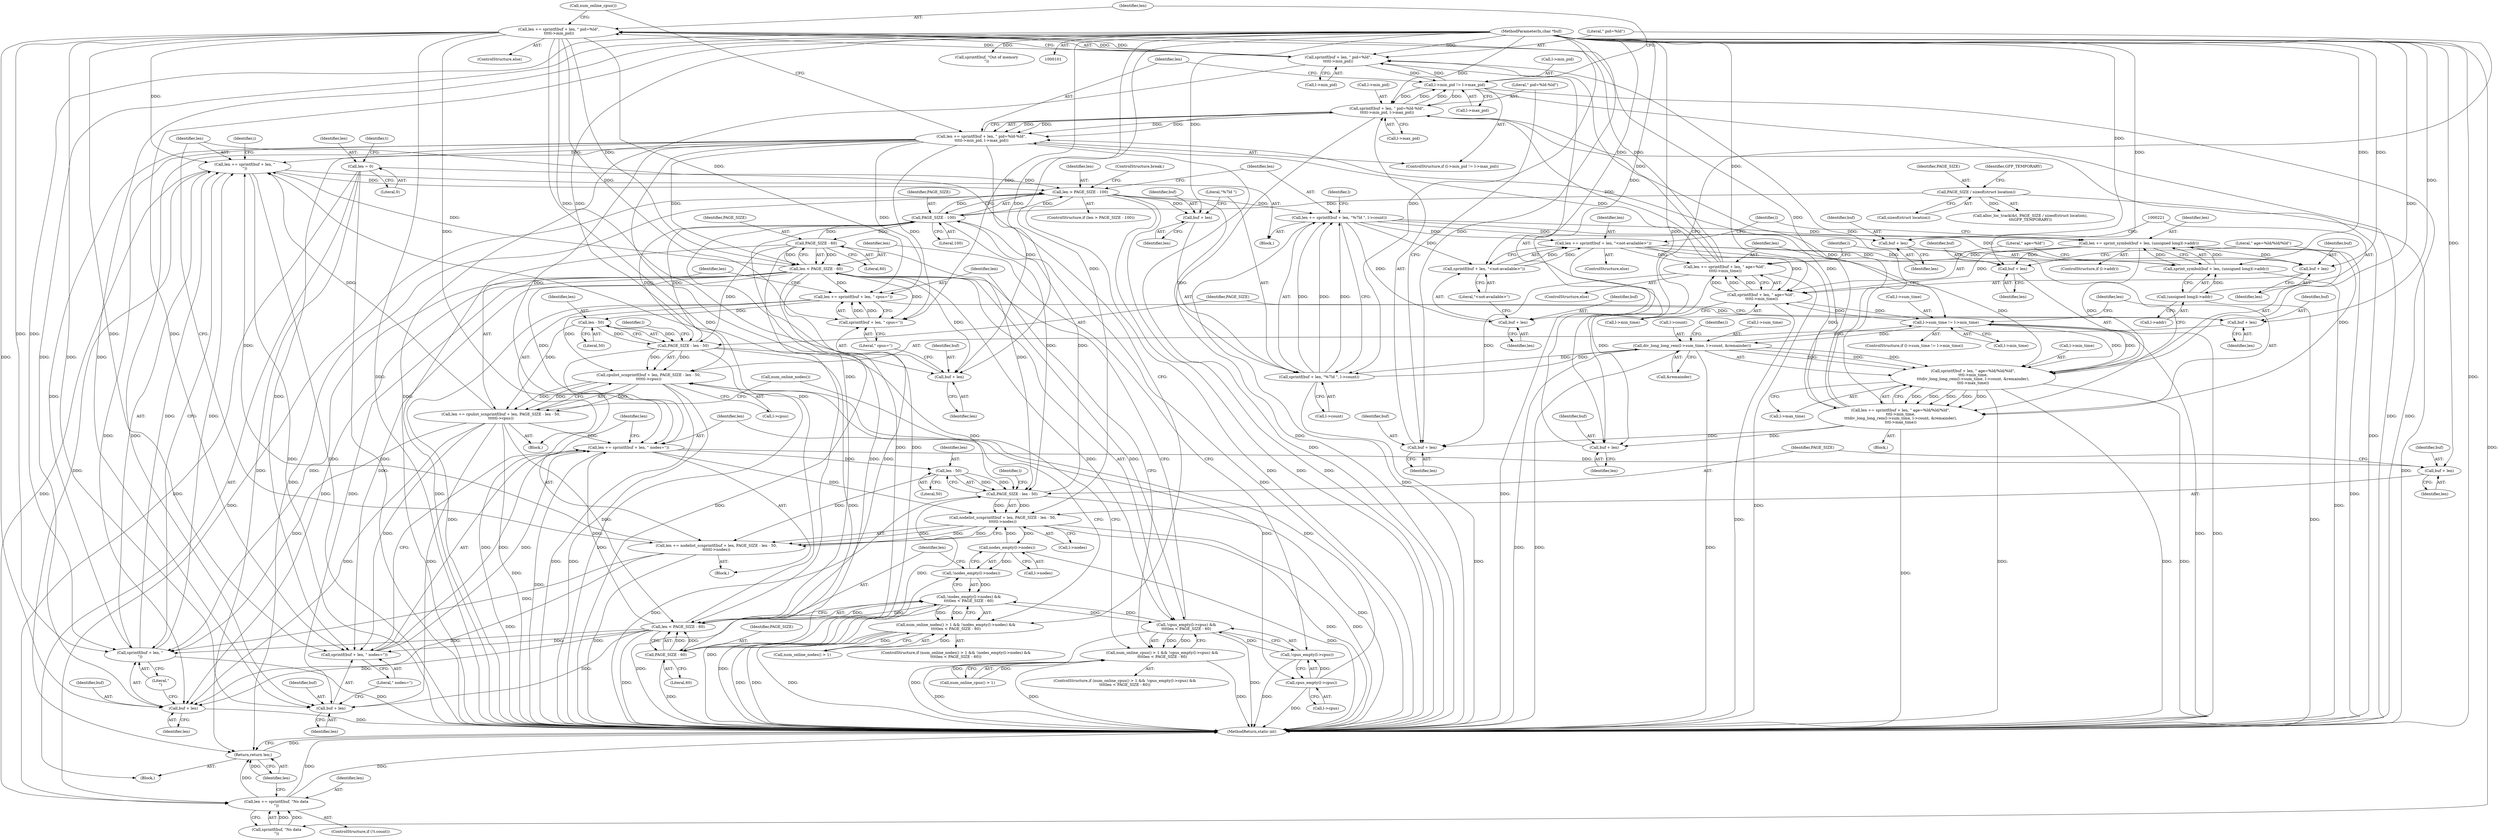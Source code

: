 digraph "0_linux_f8bd2258e2d520dff28c855658bd24bdafb5102d_9@API" {
"1000298" [label="(Call,len += sprintf(buf + len, \" pid=%ld\",\n\t\t\t\tl->min_pid))"];
"1000300" [label="(Call,sprintf(buf + len, \" pid=%ld\",\n\t\t\t\tl->min_pid))"];
"1000103" [label="(MethodParameterIn,char *buf)"];
"1000266" [label="(Call,len += sprintf(buf + len, \" age=%ld\",\n \t\t\t\tl->min_time))"];
"1000268" [label="(Call,sprintf(buf + len, \" age=%ld\",\n \t\t\t\tl->min_time))"];
"1000226" [label="(Call,len += sprintf(buf + len, \"<not-available>\"))"];
"1000228" [label="(Call,sprintf(buf + len, \"<not-available>\"))"];
"1000200" [label="(Call,len += sprintf(buf + len, \"%7ld \", l->count))"];
"1000202" [label="(Call,sprintf(buf + len, \"%7ld \", l->count))"];
"1000194" [label="(Call,len > PAGE_SIZE - 100)"];
"1000107" [label="(Call,len = 0)"];
"1000384" [label="(Call,len += sprintf(buf + len, \"\n\"))"];
"1000386" [label="(Call,sprintf(buf + len, \"\n\"))"];
"1000332" [label="(Call,len += cpulist_scnprintf(buf + len, PAGE_SIZE - len - 50,\n\t\t\t\t\tl->cpus))"];
"1000334" [label="(Call,cpulist_scnprintf(buf + len, PAGE_SIZE - len - 50,\n\t\t\t\t\tl->cpus))"];
"1000325" [label="(Call,len += sprintf(buf + len, \" cpus=\"))"];
"1000327" [label="(Call,sprintf(buf + len, \" cpus=\"))"];
"1000284" [label="(Call,len += sprintf(buf + len, \" pid=%ld-%ld\",\n\t\t\t\tl->min_pid, l->max_pid))"];
"1000286" [label="(Call,sprintf(buf + len, \" pid=%ld-%ld\",\n\t\t\t\tl->min_pid, l->max_pid))"];
"1000243" [label="(Call,len += sprintf(buf + len, \" age=%ld/%ld/%ld\",\n\t\t\tl->min_time,\n\t\t\tdiv_long_long_rem(l->sum_time, l->count, &remainder),\n\t\t\tl->max_time))"];
"1000245" [label="(Call,sprintf(buf + len, \" age=%ld/%ld/%ld\",\n\t\t\tl->min_time,\n\t\t\tdiv_long_long_rem(l->sum_time, l->count, &remainder),\n\t\t\tl->max_time))"];
"1000214" [label="(Call,len += sprint_symbol(buf + len, (unsigned long)l->addr))"];
"1000216" [label="(Call,sprint_symbol(buf + len, (unsigned long)l->addr))"];
"1000220" [label="(Call,(unsigned long)l->addr)"];
"1000234" [label="(Call,l->sum_time != l->min_time)"];
"1000253" [label="(Call,div_long_long_rem(l->sum_time, l->count, &remainder))"];
"1000277" [label="(Call,l->min_pid != l->max_pid)"];
"1000298" [label="(Call,len += sprintf(buf + len, \" pid=%ld\",\n\t\t\t\tl->min_pid))"];
"1000319" [label="(Call,len < PAGE_SIZE - 60)"];
"1000321" [label="(Call,PAGE_SIZE - 60)"];
"1000196" [label="(Call,PAGE_SIZE - 100)"];
"1000338" [label="(Call,PAGE_SIZE - len - 50)"];
"1000340" [label="(Call,len - 50)"];
"1000376" [label="(Call,PAGE_SIZE - len - 50)"];
"1000359" [label="(Call,PAGE_SIZE - 60)"];
"1000378" [label="(Call,len - 50)"];
"1000363" [label="(Call,len += sprintf(buf + len, \" nodes=\"))"];
"1000365" [label="(Call,sprintf(buf + len, \" nodes=\"))"];
"1000357" [label="(Call,len < PAGE_SIZE - 60)"];
"1000120" [label="(Call,PAGE_SIZE / sizeof(struct location))"];
"1000315" [label="(Call,cpus_empty(l->cpus))"];
"1000370" [label="(Call,len += nodelist_scnprintf(buf + len, PAGE_SIZE - len - 50,\n\t\t\t\t\tl->nodes))"];
"1000372" [label="(Call,nodelist_scnprintf(buf + len, PAGE_SIZE - len - 50,\n\t\t\t\t\tl->nodes))"];
"1000353" [label="(Call,nodes_empty(l->nodes))"];
"1000313" [label="(Call,!cpus_empty(l->cpus) &&\n\t\t\t\tlen < PAGE_SIZE - 60)"];
"1000309" [label="(Call,num_online_cpus() > 1 && !cpus_empty(l->cpus) &&\n\t\t\t\tlen < PAGE_SIZE - 60)"];
"1000351" [label="(Call,!nodes_empty(l->nodes) &&\n\t\t\t\tlen < PAGE_SIZE - 60)"];
"1000347" [label="(Call,num_online_nodes() > 1 && !nodes_empty(l->nodes) &&\n\t\t\t\tlen < PAGE_SIZE - 60)"];
"1000314" [label="(Call,!cpus_empty(l->cpus))"];
"1000352" [label="(Call,!nodes_empty(l->nodes))"];
"1000328" [label="(Call,buf + len)"];
"1000366" [label="(Call,buf + len)"];
"1000387" [label="(Call,buf + len)"];
"1000287" [label="(Call,buf + len)"];
"1000301" [label="(Call,buf + len)"];
"1000246" [label="(Call,buf + len)"];
"1000269" [label="(Call,buf + len)"];
"1000217" [label="(Call,buf + len)"];
"1000229" [label="(Call,buf + len)"];
"1000203" [label="(Call,buf + len)"];
"1000399" [label="(Call,len += sprintf(buf, \"No data\n\"))"];
"1000404" [label="(Return,return len;)"];
"1000373" [label="(Call,buf + len)"];
"1000335" [label="(Call,buf + len)"];
"1000404" [label="(Return,return len;)"];
"1000246" [label="(Call,buf + len)"];
"1000334" [label="(Call,cpulist_scnprintf(buf + len, PAGE_SIZE - len - 50,\n\t\t\t\t\tl->cpus))"];
"1000244" [label="(Identifier,len)"];
"1000249" [label="(Literal,\" age=%ld/%ld/%ld\")"];
"1000195" [label="(Identifier,len)"];
"1000228" [label="(Call,sprintf(buf + len, \"<not-available>\"))"];
"1000281" [label="(Call,l->max_pid)"];
"1000272" [label="(Literal,\" age=%ld\")"];
"1000381" [label="(Call,l->nodes)"];
"1000354" [label="(Call,l->nodes)"];
"1000363" [label="(Call,len += sprintf(buf + len, \" nodes=\"))"];
"1000105" [label="(Block,)"];
"1000314" [label="(Call,!cpus_empty(l->cpus))"];
"1000330" [label="(Identifier,len)"];
"1000103" [label="(MethodParameterIn,char *buf)"];
"1000235" [label="(Call,l->sum_time)"];
"1000386" [label="(Call,sprintf(buf + len, \"\n\"))"];
"1000267" [label="(Identifier,len)"];
"1000300" [label="(Call,sprintf(buf + len, \" pid=%ld\",\n\t\t\t\tl->min_pid))"];
"1000266" [label="(Call,len += sprintf(buf + len, \" age=%ld\",\n \t\t\t\tl->min_time))"];
"1000216" [label="(Call,sprint_symbol(buf + len, (unsigned long)l->addr))"];
"1000257" [label="(Call,l->count)"];
"1000351" [label="(Call,!nodes_empty(l->nodes) &&\n\t\t\t\tlen < PAGE_SIZE - 60)"];
"1000370" [label="(Call,len += nodelist_scnprintf(buf + len, PAGE_SIZE - len - 50,\n\t\t\t\t\tl->nodes))"];
"1000331" [label="(Literal,\" cpus=\")"];
"1000198" [label="(Literal,100)"];
"1000378" [label="(Call,len - 50)"];
"1000297" [label="(ControlStructure,else)"];
"1000394" [label="(ControlStructure,if (!t.count))"];
"1000340" [label="(Call,len - 50)"];
"1000342" [label="(Literal,50)"];
"1000276" [label="(ControlStructure,if (l->min_pid != l->max_pid))"];
"1000193" [label="(ControlStructure,if (len > PAGE_SIZE - 100))"];
"1000364" [label="(Identifier,len)"];
"1000368" [label="(Identifier,len)"];
"1000241" [label="(Block,)"];
"1000212" [label="(Identifier,l)"];
"1000328" [label="(Call,buf + len)"];
"1000236" [label="(Identifier,l)"];
"1000217" [label="(Call,buf + len)"];
"1000277" [label="(Call,l->min_pid != l->max_pid)"];
"1000335" [label="(Call,buf + len)"];
"1000121" [label="(Identifier,PAGE_SIZE)"];
"1000302" [label="(Identifier,buf)"];
"1000182" [label="(Identifier,i)"];
"1000385" [label="(Identifier,len)"];
"1000194" [label="(Call,len > PAGE_SIZE - 100)"];
"1000210" [label="(ControlStructure,if (l->addr))"];
"1000400" [label="(Identifier,len)"];
"1000226" [label="(Call,len += sprintf(buf + len, \"<not-available>\"))"];
"1000320" [label="(Identifier,len)"];
"1000344" [label="(Identifier,l)"];
"1000183" [label="(Block,)"];
"1000108" [label="(Identifier,len)"];
"1000265" [label="(ControlStructure,else)"];
"1000405" [label="(Identifier,len)"];
"1000375" [label="(Identifier,len)"];
"1000325" [label="(Call,len += sprintf(buf + len, \" cpus=\"))"];
"1000203" [label="(Call,buf + len)"];
"1000346" [label="(ControlStructure,if (num_online_nodes() > 1 && !nodes_empty(l->nodes) &&\n\t\t\t\tlen < PAGE_SIZE - 60))"];
"1000284" [label="(Call,len += sprintf(buf + len, \" pid=%ld-%ld\",\n\t\t\t\tl->min_pid, l->max_pid))"];
"1000233" [label="(ControlStructure,if (l->sum_time != l->min_time))"];
"1000219" [label="(Identifier,len)"];
"1000232" [label="(Literal,\"<not-available>\")"];
"1000222" [label="(Call,l->addr)"];
"1000260" [label="(Call,&remainder)"];
"1000229" [label="(Call,buf + len)"];
"1000366" [label="(Call,buf + len)"];
"1000298" [label="(Call,len += sprintf(buf + len, \" pid=%ld\",\n\t\t\t\tl->min_pid))"];
"1000220" [label="(Call,(unsigned long)l->addr)"];
"1000376" [label="(Call,PAGE_SIZE - len - 50)"];
"1000305" [label="(Call,l->min_pid)"];
"1000207" [label="(Call,l->count)"];
"1000126" [label="(Call,sprintf(buf, \"Out of memory\n\"))"];
"1000324" [label="(Block,)"];
"1000199" [label="(ControlStructure,break;)"];
"1000238" [label="(Call,l->min_time)"];
"1000263" [label="(Identifier,l)"];
"1000341" [label="(Identifier,len)"];
"1000303" [label="(Identifier,len)"];
"1000214" [label="(Call,len += sprint_symbol(buf + len, (unsigned long)l->addr))"];
"1000204" [label="(Identifier,buf)"];
"1000285" [label="(Identifier,len)"];
"1000234" [label="(Call,l->sum_time != l->min_time)"];
"1000269" [label="(Call,buf + len)"];
"1000352" [label="(Call,!nodes_empty(l->nodes))"];
"1000279" [label="(Identifier,l)"];
"1000250" [label="(Call,l->min_time)"];
"1000262" [label="(Call,l->max_time)"];
"1000327" [label="(Call,sprintf(buf + len, \" cpus=\"))"];
"1000365" [label="(Call,sprintf(buf + len, \" nodes=\"))"];
"1000337" [label="(Identifier,len)"];
"1000336" [label="(Identifier,buf)"];
"1000373" [label="(Call,buf + len)"];
"1000117" [label="(Call,alloc_loc_track(&t, PAGE_SIZE / sizeof(struct location),\n\t\t\tGFP_TEMPORARY))"];
"1000205" [label="(Identifier,len)"];
"1000268" [label="(Call,sprintf(buf + len, \" age=%ld\",\n \t\t\t\tl->min_time))"];
"1000323" [label="(Literal,60)"];
"1000315" [label="(Call,cpus_empty(l->cpus))"];
"1000353" [label="(Call,nodes_empty(l->nodes))"];
"1000387" [label="(Call,buf + len)"];
"1000253" [label="(Call,div_long_long_rem(l->sum_time, l->count, &remainder))"];
"1000374" [label="(Identifier,buf)"];
"1000270" [label="(Identifier,buf)"];
"1000308" [label="(ControlStructure,if (num_online_cpus() > 1 && !cpus_empty(l->cpus) &&\n\t\t\t\tlen < PAGE_SIZE - 60))"];
"1000113" [label="(Identifier,t)"];
"1000206" [label="(Literal,\"%7ld \")"];
"1000254" [label="(Call,l->sum_time)"];
"1000311" [label="(Call,num_online_cpus())"];
"1000347" [label="(Call,num_online_nodes() > 1 && !nodes_empty(l->nodes) &&\n\t\t\t\tlen < PAGE_SIZE - 60)"];
"1000349" [label="(Call,num_online_nodes())"];
"1000357" [label="(Call,len < PAGE_SIZE - 60)"];
"1000310" [label="(Call,num_online_cpus() > 1)"];
"1000382" [label="(Identifier,l)"];
"1000107" [label="(Call,len = 0)"];
"1000309" [label="(Call,num_online_cpus() > 1 && !cpus_empty(l->cpus) &&\n\t\t\t\tlen < PAGE_SIZE - 60)"];
"1000202" [label="(Call,sprintf(buf + len, \"%7ld \", l->count))"];
"1000287" [label="(Call,buf + len)"];
"1000197" [label="(Identifier,PAGE_SIZE)"];
"1000339" [label="(Identifier,PAGE_SIZE)"];
"1000371" [label="(Identifier,len)"];
"1000367" [label="(Identifier,buf)"];
"1000122" [label="(Call,sizeof(struct location))"];
"1000326" [label="(Identifier,len)"];
"1000196" [label="(Call,PAGE_SIZE - 100)"];
"1000225" [label="(ControlStructure,else)"];
"1000304" [label="(Literal,\" pid=%ld\")"];
"1000333" [label="(Identifier,len)"];
"1000329" [label="(Identifier,buf)"];
"1000231" [label="(Identifier,len)"];
"1000248" [label="(Identifier,len)"];
"1000360" [label="(Identifier,PAGE_SIZE)"];
"1000390" [label="(Literal,\"\n\")"];
"1000286" [label="(Call,sprintf(buf + len, \" pid=%ld-%ld\",\n\t\t\t\tl->min_pid, l->max_pid))"];
"1000289" [label="(Identifier,len)"];
"1000380" [label="(Literal,50)"];
"1000243" [label="(Call,len += sprintf(buf + len, \" age=%ld/%ld/%ld\",\n\t\t\tl->min_time,\n\t\t\tdiv_long_long_rem(l->sum_time, l->count, &remainder),\n\t\t\tl->max_time))"];
"1000338" [label="(Call,PAGE_SIZE - len - 50)"];
"1000299" [label="(Identifier,len)"];
"1000291" [label="(Call,l->min_pid)"];
"1000361" [label="(Literal,60)"];
"1000109" [label="(Literal,0)"];
"1000399" [label="(Call,len += sprintf(buf, \"No data\n\"))"];
"1000372" [label="(Call,nodelist_scnprintf(buf + len, PAGE_SIZE - len - 50,\n\t\t\t\t\tl->nodes))"];
"1000124" [label="(Identifier,GFP_TEMPORARY)"];
"1000384" [label="(Call,len += sprintf(buf + len, \"\n\"))"];
"1000369" [label="(Literal,\" nodes=\")"];
"1000321" [label="(Call,PAGE_SIZE - 60)"];
"1000294" [label="(Call,l->max_pid)"];
"1000200" [label="(Call,len += sprintf(buf + len, \"%7ld \", l->count))"];
"1000348" [label="(Call,num_online_nodes() > 1)"];
"1000316" [label="(Call,l->cpus)"];
"1000273" [label="(Call,l->min_time)"];
"1000227" [label="(Identifier,len)"];
"1000319" [label="(Call,len < PAGE_SIZE - 60)"];
"1000332" [label="(Call,len += cpulist_scnprintf(buf + len, PAGE_SIZE - len - 50,\n\t\t\t\t\tl->cpus))"];
"1000359" [label="(Call,PAGE_SIZE - 60)"];
"1000301" [label="(Call,buf + len)"];
"1000406" [label="(MethodReturn,static int)"];
"1000377" [label="(Identifier,PAGE_SIZE)"];
"1000290" [label="(Literal,\" pid=%ld-%ld\")"];
"1000230" [label="(Identifier,buf)"];
"1000401" [label="(Call,sprintf(buf, \"No data\n\"))"];
"1000313" [label="(Call,!cpus_empty(l->cpus) &&\n\t\t\t\tlen < PAGE_SIZE - 60)"];
"1000271" [label="(Identifier,len)"];
"1000201" [label="(Identifier,len)"];
"1000120" [label="(Call,PAGE_SIZE / sizeof(struct location))"];
"1000247" [label="(Identifier,buf)"];
"1000288" [label="(Identifier,buf)"];
"1000322" [label="(Identifier,PAGE_SIZE)"];
"1000278" [label="(Call,l->min_pid)"];
"1000388" [label="(Identifier,buf)"];
"1000389" [label="(Identifier,len)"];
"1000245" [label="(Call,sprintf(buf + len, \" age=%ld/%ld/%ld\",\n\t\t\tl->min_time,\n\t\t\tdiv_long_long_rem(l->sum_time, l->count, &remainder),\n\t\t\tl->max_time))"];
"1000343" [label="(Call,l->cpus)"];
"1000218" [label="(Identifier,buf)"];
"1000379" [label="(Identifier,len)"];
"1000362" [label="(Block,)"];
"1000358" [label="(Identifier,len)"];
"1000215" [label="(Identifier,len)"];
"1000298" -> "1000297"  [label="AST: "];
"1000298" -> "1000300"  [label="CFG: "];
"1000299" -> "1000298"  [label="AST: "];
"1000300" -> "1000298"  [label="AST: "];
"1000311" -> "1000298"  [label="CFG: "];
"1000298" -> "1000406"  [label="DDG: "];
"1000300" -> "1000298"  [label="DDG: "];
"1000300" -> "1000298"  [label="DDG: "];
"1000300" -> "1000298"  [label="DDG: "];
"1000266" -> "1000298"  [label="DDG: "];
"1000243" -> "1000298"  [label="DDG: "];
"1000298" -> "1000319"  [label="DDG: "];
"1000298" -> "1000325"  [label="DDG: "];
"1000298" -> "1000327"  [label="DDG: "];
"1000298" -> "1000328"  [label="DDG: "];
"1000298" -> "1000357"  [label="DDG: "];
"1000298" -> "1000363"  [label="DDG: "];
"1000298" -> "1000365"  [label="DDG: "];
"1000298" -> "1000366"  [label="DDG: "];
"1000298" -> "1000384"  [label="DDG: "];
"1000298" -> "1000386"  [label="DDG: "];
"1000298" -> "1000387"  [label="DDG: "];
"1000300" -> "1000305"  [label="CFG: "];
"1000301" -> "1000300"  [label="AST: "];
"1000304" -> "1000300"  [label="AST: "];
"1000305" -> "1000300"  [label="AST: "];
"1000300" -> "1000406"  [label="DDG: "];
"1000300" -> "1000277"  [label="DDG: "];
"1000103" -> "1000300"  [label="DDG: "];
"1000266" -> "1000300"  [label="DDG: "];
"1000243" -> "1000300"  [label="DDG: "];
"1000277" -> "1000300"  [label="DDG: "];
"1000103" -> "1000101"  [label="AST: "];
"1000103" -> "1000406"  [label="DDG: "];
"1000103" -> "1000126"  [label="DDG: "];
"1000103" -> "1000202"  [label="DDG: "];
"1000103" -> "1000203"  [label="DDG: "];
"1000103" -> "1000216"  [label="DDG: "];
"1000103" -> "1000217"  [label="DDG: "];
"1000103" -> "1000228"  [label="DDG: "];
"1000103" -> "1000229"  [label="DDG: "];
"1000103" -> "1000245"  [label="DDG: "];
"1000103" -> "1000246"  [label="DDG: "];
"1000103" -> "1000268"  [label="DDG: "];
"1000103" -> "1000269"  [label="DDG: "];
"1000103" -> "1000286"  [label="DDG: "];
"1000103" -> "1000287"  [label="DDG: "];
"1000103" -> "1000301"  [label="DDG: "];
"1000103" -> "1000327"  [label="DDG: "];
"1000103" -> "1000328"  [label="DDG: "];
"1000103" -> "1000334"  [label="DDG: "];
"1000103" -> "1000335"  [label="DDG: "];
"1000103" -> "1000365"  [label="DDG: "];
"1000103" -> "1000366"  [label="DDG: "];
"1000103" -> "1000372"  [label="DDG: "];
"1000103" -> "1000373"  [label="DDG: "];
"1000103" -> "1000386"  [label="DDG: "];
"1000103" -> "1000387"  [label="DDG: "];
"1000103" -> "1000401"  [label="DDG: "];
"1000266" -> "1000265"  [label="AST: "];
"1000266" -> "1000268"  [label="CFG: "];
"1000267" -> "1000266"  [label="AST: "];
"1000268" -> "1000266"  [label="AST: "];
"1000279" -> "1000266"  [label="CFG: "];
"1000266" -> "1000406"  [label="DDG: "];
"1000268" -> "1000266"  [label="DDG: "];
"1000268" -> "1000266"  [label="DDG: "];
"1000268" -> "1000266"  [label="DDG: "];
"1000226" -> "1000266"  [label="DDG: "];
"1000214" -> "1000266"  [label="DDG: "];
"1000266" -> "1000284"  [label="DDG: "];
"1000266" -> "1000286"  [label="DDG: "];
"1000266" -> "1000287"  [label="DDG: "];
"1000266" -> "1000301"  [label="DDG: "];
"1000268" -> "1000273"  [label="CFG: "];
"1000269" -> "1000268"  [label="AST: "];
"1000272" -> "1000268"  [label="AST: "];
"1000273" -> "1000268"  [label="AST: "];
"1000268" -> "1000406"  [label="DDG: "];
"1000268" -> "1000234"  [label="DDG: "];
"1000226" -> "1000268"  [label="DDG: "];
"1000214" -> "1000268"  [label="DDG: "];
"1000234" -> "1000268"  [label="DDG: "];
"1000226" -> "1000225"  [label="AST: "];
"1000226" -> "1000228"  [label="CFG: "];
"1000227" -> "1000226"  [label="AST: "];
"1000228" -> "1000226"  [label="AST: "];
"1000236" -> "1000226"  [label="CFG: "];
"1000226" -> "1000406"  [label="DDG: "];
"1000228" -> "1000226"  [label="DDG: "];
"1000228" -> "1000226"  [label="DDG: "];
"1000200" -> "1000226"  [label="DDG: "];
"1000226" -> "1000243"  [label="DDG: "];
"1000226" -> "1000245"  [label="DDG: "];
"1000226" -> "1000246"  [label="DDG: "];
"1000226" -> "1000269"  [label="DDG: "];
"1000228" -> "1000232"  [label="CFG: "];
"1000229" -> "1000228"  [label="AST: "];
"1000232" -> "1000228"  [label="AST: "];
"1000200" -> "1000228"  [label="DDG: "];
"1000200" -> "1000183"  [label="AST: "];
"1000200" -> "1000202"  [label="CFG: "];
"1000201" -> "1000200"  [label="AST: "];
"1000202" -> "1000200"  [label="AST: "];
"1000212" -> "1000200"  [label="CFG: "];
"1000200" -> "1000406"  [label="DDG: "];
"1000202" -> "1000200"  [label="DDG: "];
"1000202" -> "1000200"  [label="DDG: "];
"1000202" -> "1000200"  [label="DDG: "];
"1000194" -> "1000200"  [label="DDG: "];
"1000200" -> "1000214"  [label="DDG: "];
"1000200" -> "1000216"  [label="DDG: "];
"1000200" -> "1000217"  [label="DDG: "];
"1000200" -> "1000229"  [label="DDG: "];
"1000202" -> "1000207"  [label="CFG: "];
"1000203" -> "1000202"  [label="AST: "];
"1000206" -> "1000202"  [label="AST: "];
"1000207" -> "1000202"  [label="AST: "];
"1000202" -> "1000406"  [label="DDG: "];
"1000194" -> "1000202"  [label="DDG: "];
"1000253" -> "1000202"  [label="DDG: "];
"1000202" -> "1000253"  [label="DDG: "];
"1000194" -> "1000193"  [label="AST: "];
"1000194" -> "1000196"  [label="CFG: "];
"1000195" -> "1000194"  [label="AST: "];
"1000196" -> "1000194"  [label="AST: "];
"1000199" -> "1000194"  [label="CFG: "];
"1000201" -> "1000194"  [label="CFG: "];
"1000194" -> "1000406"  [label="DDG: "];
"1000194" -> "1000406"  [label="DDG: "];
"1000194" -> "1000406"  [label="DDG: "];
"1000107" -> "1000194"  [label="DDG: "];
"1000384" -> "1000194"  [label="DDG: "];
"1000196" -> "1000194"  [label="DDG: "];
"1000196" -> "1000194"  [label="DDG: "];
"1000194" -> "1000203"  [label="DDG: "];
"1000194" -> "1000399"  [label="DDG: "];
"1000194" -> "1000404"  [label="DDG: "];
"1000107" -> "1000105"  [label="AST: "];
"1000107" -> "1000109"  [label="CFG: "];
"1000108" -> "1000107"  [label="AST: "];
"1000109" -> "1000107"  [label="AST: "];
"1000113" -> "1000107"  [label="CFG: "];
"1000107" -> "1000406"  [label="DDG: "];
"1000107" -> "1000399"  [label="DDG: "];
"1000107" -> "1000404"  [label="DDG: "];
"1000384" -> "1000183"  [label="AST: "];
"1000384" -> "1000386"  [label="CFG: "];
"1000385" -> "1000384"  [label="AST: "];
"1000386" -> "1000384"  [label="AST: "];
"1000182" -> "1000384"  [label="CFG: "];
"1000384" -> "1000406"  [label="DDG: "];
"1000384" -> "1000406"  [label="DDG: "];
"1000386" -> "1000384"  [label="DDG: "];
"1000386" -> "1000384"  [label="DDG: "];
"1000332" -> "1000384"  [label="DDG: "];
"1000284" -> "1000384"  [label="DDG: "];
"1000357" -> "1000384"  [label="DDG: "];
"1000319" -> "1000384"  [label="DDG: "];
"1000370" -> "1000384"  [label="DDG: "];
"1000384" -> "1000399"  [label="DDG: "];
"1000384" -> "1000404"  [label="DDG: "];
"1000386" -> "1000390"  [label="CFG: "];
"1000387" -> "1000386"  [label="AST: "];
"1000390" -> "1000386"  [label="AST: "];
"1000386" -> "1000406"  [label="DDG: "];
"1000332" -> "1000386"  [label="DDG: "];
"1000284" -> "1000386"  [label="DDG: "];
"1000357" -> "1000386"  [label="DDG: "];
"1000319" -> "1000386"  [label="DDG: "];
"1000370" -> "1000386"  [label="DDG: "];
"1000332" -> "1000324"  [label="AST: "];
"1000332" -> "1000334"  [label="CFG: "];
"1000333" -> "1000332"  [label="AST: "];
"1000334" -> "1000332"  [label="AST: "];
"1000349" -> "1000332"  [label="CFG: "];
"1000332" -> "1000406"  [label="DDG: "];
"1000334" -> "1000332"  [label="DDG: "];
"1000334" -> "1000332"  [label="DDG: "];
"1000334" -> "1000332"  [label="DDG: "];
"1000340" -> "1000332"  [label="DDG: "];
"1000332" -> "1000357"  [label="DDG: "];
"1000332" -> "1000363"  [label="DDG: "];
"1000332" -> "1000365"  [label="DDG: "];
"1000332" -> "1000366"  [label="DDG: "];
"1000332" -> "1000387"  [label="DDG: "];
"1000334" -> "1000343"  [label="CFG: "];
"1000335" -> "1000334"  [label="AST: "];
"1000338" -> "1000334"  [label="AST: "];
"1000343" -> "1000334"  [label="AST: "];
"1000334" -> "1000406"  [label="DDG: "];
"1000334" -> "1000406"  [label="DDG: "];
"1000334" -> "1000315"  [label="DDG: "];
"1000325" -> "1000334"  [label="DDG: "];
"1000338" -> "1000334"  [label="DDG: "];
"1000338" -> "1000334"  [label="DDG: "];
"1000315" -> "1000334"  [label="DDG: "];
"1000325" -> "1000324"  [label="AST: "];
"1000325" -> "1000327"  [label="CFG: "];
"1000326" -> "1000325"  [label="AST: "];
"1000327" -> "1000325"  [label="AST: "];
"1000333" -> "1000325"  [label="CFG: "];
"1000325" -> "1000406"  [label="DDG: "];
"1000327" -> "1000325"  [label="DDG: "];
"1000327" -> "1000325"  [label="DDG: "];
"1000284" -> "1000325"  [label="DDG: "];
"1000319" -> "1000325"  [label="DDG: "];
"1000325" -> "1000335"  [label="DDG: "];
"1000325" -> "1000340"  [label="DDG: "];
"1000327" -> "1000331"  [label="CFG: "];
"1000328" -> "1000327"  [label="AST: "];
"1000331" -> "1000327"  [label="AST: "];
"1000284" -> "1000327"  [label="DDG: "];
"1000319" -> "1000327"  [label="DDG: "];
"1000284" -> "1000276"  [label="AST: "];
"1000284" -> "1000286"  [label="CFG: "];
"1000285" -> "1000284"  [label="AST: "];
"1000286" -> "1000284"  [label="AST: "];
"1000311" -> "1000284"  [label="CFG: "];
"1000284" -> "1000406"  [label="DDG: "];
"1000286" -> "1000284"  [label="DDG: "];
"1000286" -> "1000284"  [label="DDG: "];
"1000286" -> "1000284"  [label="DDG: "];
"1000286" -> "1000284"  [label="DDG: "];
"1000243" -> "1000284"  [label="DDG: "];
"1000284" -> "1000319"  [label="DDG: "];
"1000284" -> "1000328"  [label="DDG: "];
"1000284" -> "1000357"  [label="DDG: "];
"1000284" -> "1000363"  [label="DDG: "];
"1000284" -> "1000365"  [label="DDG: "];
"1000284" -> "1000366"  [label="DDG: "];
"1000284" -> "1000387"  [label="DDG: "];
"1000286" -> "1000294"  [label="CFG: "];
"1000287" -> "1000286"  [label="AST: "];
"1000290" -> "1000286"  [label="AST: "];
"1000291" -> "1000286"  [label="AST: "];
"1000294" -> "1000286"  [label="AST: "];
"1000286" -> "1000406"  [label="DDG: "];
"1000286" -> "1000406"  [label="DDG: "];
"1000286" -> "1000277"  [label="DDG: "];
"1000286" -> "1000277"  [label="DDG: "];
"1000243" -> "1000286"  [label="DDG: "];
"1000277" -> "1000286"  [label="DDG: "];
"1000277" -> "1000286"  [label="DDG: "];
"1000243" -> "1000241"  [label="AST: "];
"1000243" -> "1000245"  [label="CFG: "];
"1000244" -> "1000243"  [label="AST: "];
"1000245" -> "1000243"  [label="AST: "];
"1000279" -> "1000243"  [label="CFG: "];
"1000243" -> "1000406"  [label="DDG: "];
"1000245" -> "1000243"  [label="DDG: "];
"1000245" -> "1000243"  [label="DDG: "];
"1000245" -> "1000243"  [label="DDG: "];
"1000245" -> "1000243"  [label="DDG: "];
"1000245" -> "1000243"  [label="DDG: "];
"1000214" -> "1000243"  [label="DDG: "];
"1000243" -> "1000287"  [label="DDG: "];
"1000243" -> "1000301"  [label="DDG: "];
"1000245" -> "1000262"  [label="CFG: "];
"1000246" -> "1000245"  [label="AST: "];
"1000249" -> "1000245"  [label="AST: "];
"1000250" -> "1000245"  [label="AST: "];
"1000253" -> "1000245"  [label="AST: "];
"1000262" -> "1000245"  [label="AST: "];
"1000245" -> "1000406"  [label="DDG: "];
"1000245" -> "1000406"  [label="DDG: "];
"1000245" -> "1000406"  [label="DDG: "];
"1000245" -> "1000234"  [label="DDG: "];
"1000214" -> "1000245"  [label="DDG: "];
"1000234" -> "1000245"  [label="DDG: "];
"1000253" -> "1000245"  [label="DDG: "];
"1000253" -> "1000245"  [label="DDG: "];
"1000253" -> "1000245"  [label="DDG: "];
"1000214" -> "1000210"  [label="AST: "];
"1000214" -> "1000216"  [label="CFG: "];
"1000215" -> "1000214"  [label="AST: "];
"1000216" -> "1000214"  [label="AST: "];
"1000236" -> "1000214"  [label="CFG: "];
"1000214" -> "1000406"  [label="DDG: "];
"1000216" -> "1000214"  [label="DDG: "];
"1000216" -> "1000214"  [label="DDG: "];
"1000214" -> "1000246"  [label="DDG: "];
"1000214" -> "1000269"  [label="DDG: "];
"1000216" -> "1000220"  [label="CFG: "];
"1000217" -> "1000216"  [label="AST: "];
"1000220" -> "1000216"  [label="AST: "];
"1000216" -> "1000406"  [label="DDG: "];
"1000220" -> "1000216"  [label="DDG: "];
"1000220" -> "1000222"  [label="CFG: "];
"1000221" -> "1000220"  [label="AST: "];
"1000222" -> "1000220"  [label="AST: "];
"1000220" -> "1000406"  [label="DDG: "];
"1000234" -> "1000233"  [label="AST: "];
"1000234" -> "1000238"  [label="CFG: "];
"1000235" -> "1000234"  [label="AST: "];
"1000238" -> "1000234"  [label="AST: "];
"1000244" -> "1000234"  [label="CFG: "];
"1000267" -> "1000234"  [label="CFG: "];
"1000234" -> "1000406"  [label="DDG: "];
"1000234" -> "1000406"  [label="DDG: "];
"1000253" -> "1000234"  [label="DDG: "];
"1000234" -> "1000253"  [label="DDG: "];
"1000253" -> "1000260"  [label="CFG: "];
"1000254" -> "1000253"  [label="AST: "];
"1000257" -> "1000253"  [label="AST: "];
"1000260" -> "1000253"  [label="AST: "];
"1000263" -> "1000253"  [label="CFG: "];
"1000253" -> "1000406"  [label="DDG: "];
"1000253" -> "1000406"  [label="DDG: "];
"1000253" -> "1000406"  [label="DDG: "];
"1000277" -> "1000276"  [label="AST: "];
"1000277" -> "1000281"  [label="CFG: "];
"1000278" -> "1000277"  [label="AST: "];
"1000281" -> "1000277"  [label="AST: "];
"1000285" -> "1000277"  [label="CFG: "];
"1000299" -> "1000277"  [label="CFG: "];
"1000277" -> "1000406"  [label="DDG: "];
"1000277" -> "1000406"  [label="DDG: "];
"1000319" -> "1000313"  [label="AST: "];
"1000319" -> "1000321"  [label="CFG: "];
"1000320" -> "1000319"  [label="AST: "];
"1000321" -> "1000319"  [label="AST: "];
"1000313" -> "1000319"  [label="CFG: "];
"1000319" -> "1000406"  [label="DDG: "];
"1000319" -> "1000313"  [label="DDG: "];
"1000319" -> "1000313"  [label="DDG: "];
"1000321" -> "1000319"  [label="DDG: "];
"1000321" -> "1000319"  [label="DDG: "];
"1000319" -> "1000328"  [label="DDG: "];
"1000319" -> "1000357"  [label="DDG: "];
"1000319" -> "1000363"  [label="DDG: "];
"1000319" -> "1000365"  [label="DDG: "];
"1000319" -> "1000366"  [label="DDG: "];
"1000319" -> "1000387"  [label="DDG: "];
"1000321" -> "1000323"  [label="CFG: "];
"1000322" -> "1000321"  [label="AST: "];
"1000323" -> "1000321"  [label="AST: "];
"1000321" -> "1000406"  [label="DDG: "];
"1000321" -> "1000196"  [label="DDG: "];
"1000196" -> "1000321"  [label="DDG: "];
"1000321" -> "1000338"  [label="DDG: "];
"1000321" -> "1000359"  [label="DDG: "];
"1000321" -> "1000376"  [label="DDG: "];
"1000196" -> "1000198"  [label="CFG: "];
"1000197" -> "1000196"  [label="AST: "];
"1000198" -> "1000196"  [label="AST: "];
"1000196" -> "1000406"  [label="DDG: "];
"1000338" -> "1000196"  [label="DDG: "];
"1000376" -> "1000196"  [label="DDG: "];
"1000120" -> "1000196"  [label="DDG: "];
"1000359" -> "1000196"  [label="DDG: "];
"1000196" -> "1000338"  [label="DDG: "];
"1000196" -> "1000359"  [label="DDG: "];
"1000196" -> "1000376"  [label="DDG: "];
"1000338" -> "1000340"  [label="CFG: "];
"1000339" -> "1000338"  [label="AST: "];
"1000340" -> "1000338"  [label="AST: "];
"1000344" -> "1000338"  [label="CFG: "];
"1000338" -> "1000406"  [label="DDG: "];
"1000338" -> "1000406"  [label="DDG: "];
"1000340" -> "1000338"  [label="DDG: "];
"1000340" -> "1000338"  [label="DDG: "];
"1000338" -> "1000359"  [label="DDG: "];
"1000338" -> "1000376"  [label="DDG: "];
"1000340" -> "1000342"  [label="CFG: "];
"1000341" -> "1000340"  [label="AST: "];
"1000342" -> "1000340"  [label="AST: "];
"1000376" -> "1000372"  [label="AST: "];
"1000376" -> "1000378"  [label="CFG: "];
"1000377" -> "1000376"  [label="AST: "];
"1000378" -> "1000376"  [label="AST: "];
"1000382" -> "1000376"  [label="CFG: "];
"1000376" -> "1000406"  [label="DDG: "];
"1000376" -> "1000406"  [label="DDG: "];
"1000376" -> "1000372"  [label="DDG: "];
"1000376" -> "1000372"  [label="DDG: "];
"1000359" -> "1000376"  [label="DDG: "];
"1000378" -> "1000376"  [label="DDG: "];
"1000378" -> "1000376"  [label="DDG: "];
"1000359" -> "1000357"  [label="AST: "];
"1000359" -> "1000361"  [label="CFG: "];
"1000360" -> "1000359"  [label="AST: "];
"1000361" -> "1000359"  [label="AST: "];
"1000357" -> "1000359"  [label="CFG: "];
"1000359" -> "1000406"  [label="DDG: "];
"1000359" -> "1000357"  [label="DDG: "];
"1000359" -> "1000357"  [label="DDG: "];
"1000378" -> "1000380"  [label="CFG: "];
"1000379" -> "1000378"  [label="AST: "];
"1000380" -> "1000378"  [label="AST: "];
"1000378" -> "1000370"  [label="DDG: "];
"1000363" -> "1000378"  [label="DDG: "];
"1000363" -> "1000362"  [label="AST: "];
"1000363" -> "1000365"  [label="CFG: "];
"1000364" -> "1000363"  [label="AST: "];
"1000365" -> "1000363"  [label="AST: "];
"1000371" -> "1000363"  [label="CFG: "];
"1000363" -> "1000406"  [label="DDG: "];
"1000365" -> "1000363"  [label="DDG: "];
"1000365" -> "1000363"  [label="DDG: "];
"1000357" -> "1000363"  [label="DDG: "];
"1000363" -> "1000372"  [label="DDG: "];
"1000363" -> "1000373"  [label="DDG: "];
"1000365" -> "1000369"  [label="CFG: "];
"1000366" -> "1000365"  [label="AST: "];
"1000369" -> "1000365"  [label="AST: "];
"1000357" -> "1000365"  [label="DDG: "];
"1000357" -> "1000351"  [label="AST: "];
"1000358" -> "1000357"  [label="AST: "];
"1000351" -> "1000357"  [label="CFG: "];
"1000357" -> "1000406"  [label="DDG: "];
"1000357" -> "1000351"  [label="DDG: "];
"1000357" -> "1000351"  [label="DDG: "];
"1000357" -> "1000366"  [label="DDG: "];
"1000357" -> "1000387"  [label="DDG: "];
"1000120" -> "1000117"  [label="AST: "];
"1000120" -> "1000122"  [label="CFG: "];
"1000121" -> "1000120"  [label="AST: "];
"1000122" -> "1000120"  [label="AST: "];
"1000124" -> "1000120"  [label="CFG: "];
"1000120" -> "1000406"  [label="DDG: "];
"1000120" -> "1000117"  [label="DDG: "];
"1000315" -> "1000314"  [label="AST: "];
"1000315" -> "1000316"  [label="CFG: "];
"1000316" -> "1000315"  [label="AST: "];
"1000314" -> "1000315"  [label="CFG: "];
"1000315" -> "1000406"  [label="DDG: "];
"1000315" -> "1000314"  [label="DDG: "];
"1000370" -> "1000362"  [label="AST: "];
"1000370" -> "1000372"  [label="CFG: "];
"1000371" -> "1000370"  [label="AST: "];
"1000372" -> "1000370"  [label="AST: "];
"1000385" -> "1000370"  [label="CFG: "];
"1000370" -> "1000406"  [label="DDG: "];
"1000372" -> "1000370"  [label="DDG: "];
"1000372" -> "1000370"  [label="DDG: "];
"1000372" -> "1000370"  [label="DDG: "];
"1000370" -> "1000387"  [label="DDG: "];
"1000372" -> "1000381"  [label="CFG: "];
"1000373" -> "1000372"  [label="AST: "];
"1000381" -> "1000372"  [label="AST: "];
"1000372" -> "1000406"  [label="DDG: "];
"1000372" -> "1000406"  [label="DDG: "];
"1000372" -> "1000353"  [label="DDG: "];
"1000353" -> "1000372"  [label="DDG: "];
"1000353" -> "1000352"  [label="AST: "];
"1000353" -> "1000354"  [label="CFG: "];
"1000354" -> "1000353"  [label="AST: "];
"1000352" -> "1000353"  [label="CFG: "];
"1000353" -> "1000406"  [label="DDG: "];
"1000353" -> "1000352"  [label="DDG: "];
"1000313" -> "1000309"  [label="AST: "];
"1000313" -> "1000314"  [label="CFG: "];
"1000314" -> "1000313"  [label="AST: "];
"1000309" -> "1000313"  [label="CFG: "];
"1000313" -> "1000406"  [label="DDG: "];
"1000313" -> "1000406"  [label="DDG: "];
"1000313" -> "1000309"  [label="DDG: "];
"1000313" -> "1000309"  [label="DDG: "];
"1000314" -> "1000313"  [label="DDG: "];
"1000351" -> "1000313"  [label="DDG: "];
"1000313" -> "1000351"  [label="DDG: "];
"1000309" -> "1000308"  [label="AST: "];
"1000309" -> "1000310"  [label="CFG: "];
"1000310" -> "1000309"  [label="AST: "];
"1000326" -> "1000309"  [label="CFG: "];
"1000349" -> "1000309"  [label="CFG: "];
"1000309" -> "1000406"  [label="DDG: "];
"1000309" -> "1000406"  [label="DDG: "];
"1000309" -> "1000406"  [label="DDG: "];
"1000310" -> "1000309"  [label="DDG: "];
"1000310" -> "1000309"  [label="DDG: "];
"1000351" -> "1000347"  [label="AST: "];
"1000351" -> "1000352"  [label="CFG: "];
"1000352" -> "1000351"  [label="AST: "];
"1000347" -> "1000351"  [label="CFG: "];
"1000351" -> "1000406"  [label="DDG: "];
"1000351" -> "1000406"  [label="DDG: "];
"1000351" -> "1000347"  [label="DDG: "];
"1000351" -> "1000347"  [label="DDG: "];
"1000352" -> "1000351"  [label="DDG: "];
"1000347" -> "1000346"  [label="AST: "];
"1000347" -> "1000348"  [label="CFG: "];
"1000348" -> "1000347"  [label="AST: "];
"1000364" -> "1000347"  [label="CFG: "];
"1000385" -> "1000347"  [label="CFG: "];
"1000347" -> "1000406"  [label="DDG: "];
"1000347" -> "1000406"  [label="DDG: "];
"1000347" -> "1000406"  [label="DDG: "];
"1000348" -> "1000347"  [label="DDG: "];
"1000348" -> "1000347"  [label="DDG: "];
"1000320" -> "1000314"  [label="CFG: "];
"1000314" -> "1000406"  [label="DDG: "];
"1000358" -> "1000352"  [label="CFG: "];
"1000352" -> "1000406"  [label="DDG: "];
"1000328" -> "1000330"  [label="CFG: "];
"1000329" -> "1000328"  [label="AST: "];
"1000330" -> "1000328"  [label="AST: "];
"1000331" -> "1000328"  [label="CFG: "];
"1000366" -> "1000368"  [label="CFG: "];
"1000367" -> "1000366"  [label="AST: "];
"1000368" -> "1000366"  [label="AST: "];
"1000369" -> "1000366"  [label="CFG: "];
"1000387" -> "1000389"  [label="CFG: "];
"1000388" -> "1000387"  [label="AST: "];
"1000389" -> "1000387"  [label="AST: "];
"1000390" -> "1000387"  [label="CFG: "];
"1000387" -> "1000406"  [label="DDG: "];
"1000287" -> "1000289"  [label="CFG: "];
"1000288" -> "1000287"  [label="AST: "];
"1000289" -> "1000287"  [label="AST: "];
"1000290" -> "1000287"  [label="CFG: "];
"1000301" -> "1000303"  [label="CFG: "];
"1000302" -> "1000301"  [label="AST: "];
"1000303" -> "1000301"  [label="AST: "];
"1000304" -> "1000301"  [label="CFG: "];
"1000246" -> "1000248"  [label="CFG: "];
"1000247" -> "1000246"  [label="AST: "];
"1000248" -> "1000246"  [label="AST: "];
"1000249" -> "1000246"  [label="CFG: "];
"1000269" -> "1000271"  [label="CFG: "];
"1000270" -> "1000269"  [label="AST: "];
"1000271" -> "1000269"  [label="AST: "];
"1000272" -> "1000269"  [label="CFG: "];
"1000217" -> "1000219"  [label="CFG: "];
"1000218" -> "1000217"  [label="AST: "];
"1000219" -> "1000217"  [label="AST: "];
"1000221" -> "1000217"  [label="CFG: "];
"1000229" -> "1000231"  [label="CFG: "];
"1000230" -> "1000229"  [label="AST: "];
"1000231" -> "1000229"  [label="AST: "];
"1000232" -> "1000229"  [label="CFG: "];
"1000203" -> "1000205"  [label="CFG: "];
"1000204" -> "1000203"  [label="AST: "];
"1000205" -> "1000203"  [label="AST: "];
"1000206" -> "1000203"  [label="CFG: "];
"1000399" -> "1000394"  [label="AST: "];
"1000399" -> "1000401"  [label="CFG: "];
"1000400" -> "1000399"  [label="AST: "];
"1000401" -> "1000399"  [label="AST: "];
"1000405" -> "1000399"  [label="CFG: "];
"1000399" -> "1000406"  [label="DDG: "];
"1000399" -> "1000406"  [label="DDG: "];
"1000401" -> "1000399"  [label="DDG: "];
"1000401" -> "1000399"  [label="DDG: "];
"1000399" -> "1000404"  [label="DDG: "];
"1000404" -> "1000105"  [label="AST: "];
"1000404" -> "1000405"  [label="CFG: "];
"1000405" -> "1000404"  [label="AST: "];
"1000406" -> "1000404"  [label="CFG: "];
"1000404" -> "1000406"  [label="DDG: "];
"1000405" -> "1000404"  [label="DDG: "];
"1000373" -> "1000375"  [label="CFG: "];
"1000374" -> "1000373"  [label="AST: "];
"1000375" -> "1000373"  [label="AST: "];
"1000377" -> "1000373"  [label="CFG: "];
"1000335" -> "1000337"  [label="CFG: "];
"1000336" -> "1000335"  [label="AST: "];
"1000337" -> "1000335"  [label="AST: "];
"1000339" -> "1000335"  [label="CFG: "];
}
